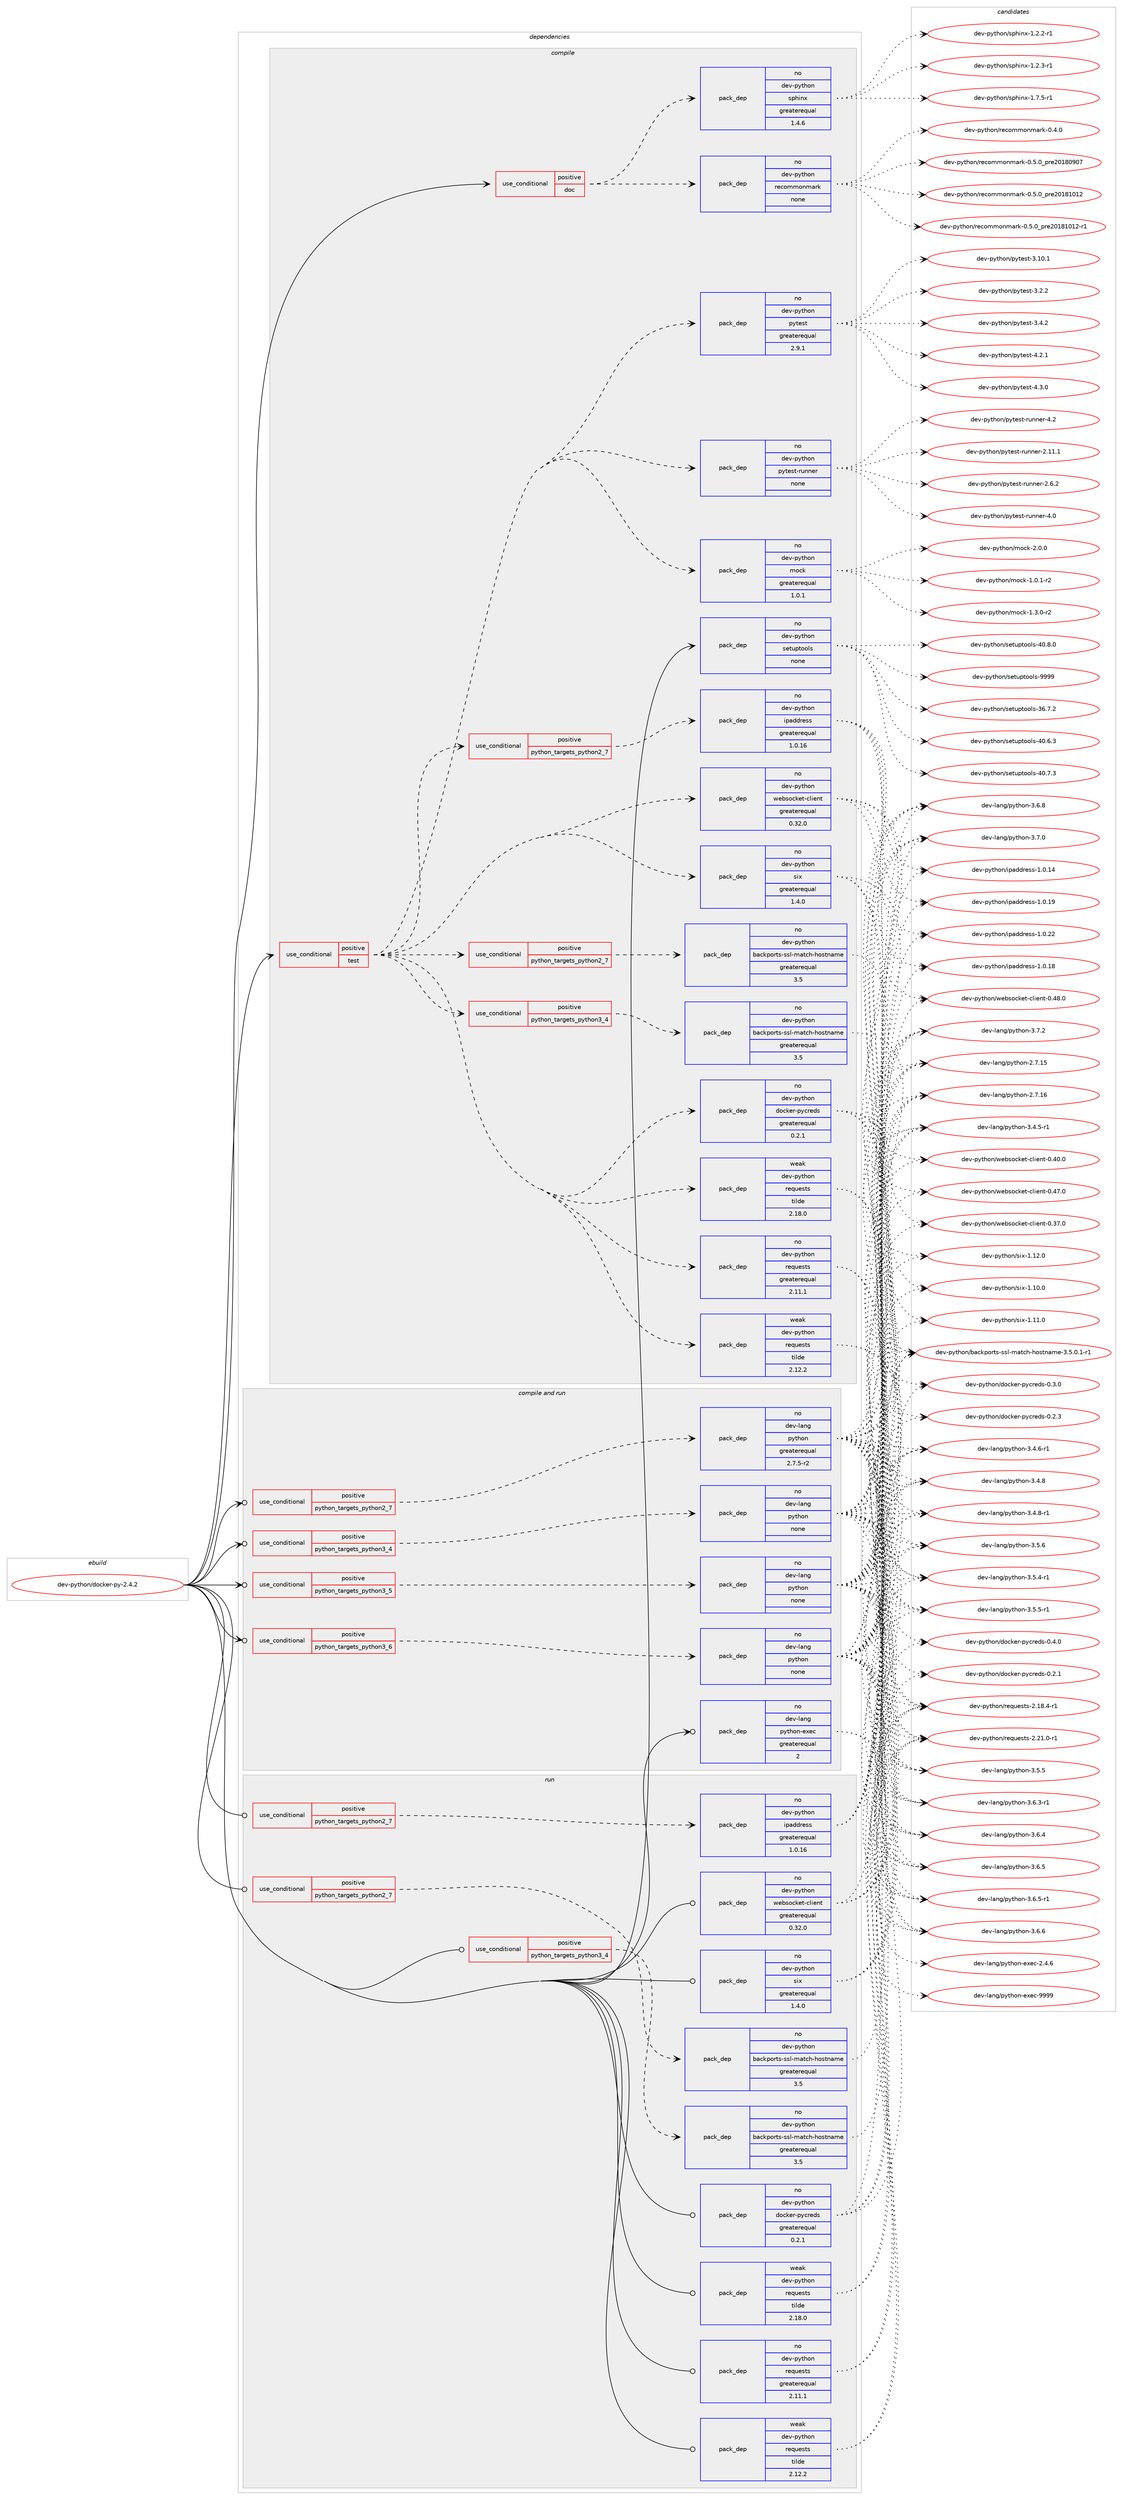 digraph prolog {

# *************
# Graph options
# *************

newrank=true;
concentrate=true;
compound=true;
graph [rankdir=LR,fontname=Helvetica,fontsize=10,ranksep=1.5];#, ranksep=2.5, nodesep=0.2];
edge  [arrowhead=vee];
node  [fontname=Helvetica,fontsize=10];

# **********
# The ebuild
# **********

subgraph cluster_leftcol {
color=gray;
rank=same;
label=<<i>ebuild</i>>;
id [label="dev-python/docker-py-2.4.2", color=red, width=4, href="../dev-python/docker-py-2.4.2.svg"];
}

# ****************
# The dependencies
# ****************

subgraph cluster_midcol {
color=gray;
label=<<i>dependencies</i>>;
subgraph cluster_compile {
fillcolor="#eeeeee";
style=filled;
label=<<i>compile</i>>;
subgraph cond373490 {
dependency1406636 [label=<<TABLE BORDER="0" CELLBORDER="1" CELLSPACING="0" CELLPADDING="4"><TR><TD ROWSPAN="3" CELLPADDING="10">use_conditional</TD></TR><TR><TD>positive</TD></TR><TR><TD>doc</TD></TR></TABLE>>, shape=none, color=red];
subgraph pack1009890 {
dependency1406637 [label=<<TABLE BORDER="0" CELLBORDER="1" CELLSPACING="0" CELLPADDING="4" WIDTH="220"><TR><TD ROWSPAN="6" CELLPADDING="30">pack_dep</TD></TR><TR><TD WIDTH="110">no</TD></TR><TR><TD>dev-python</TD></TR><TR><TD>recommonmark</TD></TR><TR><TD>none</TD></TR><TR><TD></TD></TR></TABLE>>, shape=none, color=blue];
}
dependency1406636:e -> dependency1406637:w [weight=20,style="dashed",arrowhead="vee"];
subgraph pack1009891 {
dependency1406638 [label=<<TABLE BORDER="0" CELLBORDER="1" CELLSPACING="0" CELLPADDING="4" WIDTH="220"><TR><TD ROWSPAN="6" CELLPADDING="30">pack_dep</TD></TR><TR><TD WIDTH="110">no</TD></TR><TR><TD>dev-python</TD></TR><TR><TD>sphinx</TD></TR><TR><TD>greaterequal</TD></TR><TR><TD>1.4.6</TD></TR></TABLE>>, shape=none, color=blue];
}
dependency1406636:e -> dependency1406638:w [weight=20,style="dashed",arrowhead="vee"];
}
id:e -> dependency1406636:w [weight=20,style="solid",arrowhead="vee"];
subgraph cond373491 {
dependency1406639 [label=<<TABLE BORDER="0" CELLBORDER="1" CELLSPACING="0" CELLPADDING="4"><TR><TD ROWSPAN="3" CELLPADDING="10">use_conditional</TD></TR><TR><TD>positive</TD></TR><TR><TD>test</TD></TR></TABLE>>, shape=none, color=red];
subgraph pack1009892 {
dependency1406640 [label=<<TABLE BORDER="0" CELLBORDER="1" CELLSPACING="0" CELLPADDING="4" WIDTH="220"><TR><TD ROWSPAN="6" CELLPADDING="30">pack_dep</TD></TR><TR><TD WIDTH="110">no</TD></TR><TR><TD>dev-python</TD></TR><TR><TD>docker-pycreds</TD></TR><TR><TD>greaterequal</TD></TR><TR><TD>0.2.1</TD></TR></TABLE>>, shape=none, color=blue];
}
dependency1406639:e -> dependency1406640:w [weight=20,style="dashed",arrowhead="vee"];
subgraph pack1009893 {
dependency1406641 [label=<<TABLE BORDER="0" CELLBORDER="1" CELLSPACING="0" CELLPADDING="4" WIDTH="220"><TR><TD ROWSPAN="6" CELLPADDING="30">pack_dep</TD></TR><TR><TD WIDTH="110">weak</TD></TR><TR><TD>dev-python</TD></TR><TR><TD>requests</TD></TR><TR><TD>tilde</TD></TR><TR><TD>2.18.0</TD></TR></TABLE>>, shape=none, color=blue];
}
dependency1406639:e -> dependency1406641:w [weight=20,style="dashed",arrowhead="vee"];
subgraph pack1009894 {
dependency1406642 [label=<<TABLE BORDER="0" CELLBORDER="1" CELLSPACING="0" CELLPADDING="4" WIDTH="220"><TR><TD ROWSPAN="6" CELLPADDING="30">pack_dep</TD></TR><TR><TD WIDTH="110">weak</TD></TR><TR><TD>dev-python</TD></TR><TR><TD>requests</TD></TR><TR><TD>tilde</TD></TR><TR><TD>2.12.2</TD></TR></TABLE>>, shape=none, color=blue];
}
dependency1406639:e -> dependency1406642:w [weight=20,style="dashed",arrowhead="vee"];
subgraph pack1009895 {
dependency1406643 [label=<<TABLE BORDER="0" CELLBORDER="1" CELLSPACING="0" CELLPADDING="4" WIDTH="220"><TR><TD ROWSPAN="6" CELLPADDING="30">pack_dep</TD></TR><TR><TD WIDTH="110">no</TD></TR><TR><TD>dev-python</TD></TR><TR><TD>requests</TD></TR><TR><TD>greaterequal</TD></TR><TR><TD>2.11.1</TD></TR></TABLE>>, shape=none, color=blue];
}
dependency1406639:e -> dependency1406643:w [weight=20,style="dashed",arrowhead="vee"];
subgraph pack1009896 {
dependency1406644 [label=<<TABLE BORDER="0" CELLBORDER="1" CELLSPACING="0" CELLPADDING="4" WIDTH="220"><TR><TD ROWSPAN="6" CELLPADDING="30">pack_dep</TD></TR><TR><TD WIDTH="110">no</TD></TR><TR><TD>dev-python</TD></TR><TR><TD>six</TD></TR><TR><TD>greaterequal</TD></TR><TR><TD>1.4.0</TD></TR></TABLE>>, shape=none, color=blue];
}
dependency1406639:e -> dependency1406644:w [weight=20,style="dashed",arrowhead="vee"];
subgraph pack1009897 {
dependency1406645 [label=<<TABLE BORDER="0" CELLBORDER="1" CELLSPACING="0" CELLPADDING="4" WIDTH="220"><TR><TD ROWSPAN="6" CELLPADDING="30">pack_dep</TD></TR><TR><TD WIDTH="110">no</TD></TR><TR><TD>dev-python</TD></TR><TR><TD>websocket-client</TD></TR><TR><TD>greaterequal</TD></TR><TR><TD>0.32.0</TD></TR></TABLE>>, shape=none, color=blue];
}
dependency1406639:e -> dependency1406645:w [weight=20,style="dashed",arrowhead="vee"];
subgraph cond373492 {
dependency1406646 [label=<<TABLE BORDER="0" CELLBORDER="1" CELLSPACING="0" CELLPADDING="4"><TR><TD ROWSPAN="3" CELLPADDING="10">use_conditional</TD></TR><TR><TD>positive</TD></TR><TR><TD>python_targets_python2_7</TD></TR></TABLE>>, shape=none, color=red];
subgraph pack1009898 {
dependency1406647 [label=<<TABLE BORDER="0" CELLBORDER="1" CELLSPACING="0" CELLPADDING="4" WIDTH="220"><TR><TD ROWSPAN="6" CELLPADDING="30">pack_dep</TD></TR><TR><TD WIDTH="110">no</TD></TR><TR><TD>dev-python</TD></TR><TR><TD>backports-ssl-match-hostname</TD></TR><TR><TD>greaterequal</TD></TR><TR><TD>3.5</TD></TR></TABLE>>, shape=none, color=blue];
}
dependency1406646:e -> dependency1406647:w [weight=20,style="dashed",arrowhead="vee"];
}
dependency1406639:e -> dependency1406646:w [weight=20,style="dashed",arrowhead="vee"];
subgraph cond373493 {
dependency1406648 [label=<<TABLE BORDER="0" CELLBORDER="1" CELLSPACING="0" CELLPADDING="4"><TR><TD ROWSPAN="3" CELLPADDING="10">use_conditional</TD></TR><TR><TD>positive</TD></TR><TR><TD>python_targets_python3_4</TD></TR></TABLE>>, shape=none, color=red];
subgraph pack1009899 {
dependency1406649 [label=<<TABLE BORDER="0" CELLBORDER="1" CELLSPACING="0" CELLPADDING="4" WIDTH="220"><TR><TD ROWSPAN="6" CELLPADDING="30">pack_dep</TD></TR><TR><TD WIDTH="110">no</TD></TR><TR><TD>dev-python</TD></TR><TR><TD>backports-ssl-match-hostname</TD></TR><TR><TD>greaterequal</TD></TR><TR><TD>3.5</TD></TR></TABLE>>, shape=none, color=blue];
}
dependency1406648:e -> dependency1406649:w [weight=20,style="dashed",arrowhead="vee"];
}
dependency1406639:e -> dependency1406648:w [weight=20,style="dashed",arrowhead="vee"];
subgraph cond373494 {
dependency1406650 [label=<<TABLE BORDER="0" CELLBORDER="1" CELLSPACING="0" CELLPADDING="4"><TR><TD ROWSPAN="3" CELLPADDING="10">use_conditional</TD></TR><TR><TD>positive</TD></TR><TR><TD>python_targets_python2_7</TD></TR></TABLE>>, shape=none, color=red];
subgraph pack1009900 {
dependency1406651 [label=<<TABLE BORDER="0" CELLBORDER="1" CELLSPACING="0" CELLPADDING="4" WIDTH="220"><TR><TD ROWSPAN="6" CELLPADDING="30">pack_dep</TD></TR><TR><TD WIDTH="110">no</TD></TR><TR><TD>dev-python</TD></TR><TR><TD>ipaddress</TD></TR><TR><TD>greaterequal</TD></TR><TR><TD>1.0.16</TD></TR></TABLE>>, shape=none, color=blue];
}
dependency1406650:e -> dependency1406651:w [weight=20,style="dashed",arrowhead="vee"];
}
dependency1406639:e -> dependency1406650:w [weight=20,style="dashed",arrowhead="vee"];
subgraph pack1009901 {
dependency1406652 [label=<<TABLE BORDER="0" CELLBORDER="1" CELLSPACING="0" CELLPADDING="4" WIDTH="220"><TR><TD ROWSPAN="6" CELLPADDING="30">pack_dep</TD></TR><TR><TD WIDTH="110">no</TD></TR><TR><TD>dev-python</TD></TR><TR><TD>mock</TD></TR><TR><TD>greaterequal</TD></TR><TR><TD>1.0.1</TD></TR></TABLE>>, shape=none, color=blue];
}
dependency1406639:e -> dependency1406652:w [weight=20,style="dashed",arrowhead="vee"];
subgraph pack1009902 {
dependency1406653 [label=<<TABLE BORDER="0" CELLBORDER="1" CELLSPACING="0" CELLPADDING="4" WIDTH="220"><TR><TD ROWSPAN="6" CELLPADDING="30">pack_dep</TD></TR><TR><TD WIDTH="110">no</TD></TR><TR><TD>dev-python</TD></TR><TR><TD>pytest-runner</TD></TR><TR><TD>none</TD></TR><TR><TD></TD></TR></TABLE>>, shape=none, color=blue];
}
dependency1406639:e -> dependency1406653:w [weight=20,style="dashed",arrowhead="vee"];
subgraph pack1009903 {
dependency1406654 [label=<<TABLE BORDER="0" CELLBORDER="1" CELLSPACING="0" CELLPADDING="4" WIDTH="220"><TR><TD ROWSPAN="6" CELLPADDING="30">pack_dep</TD></TR><TR><TD WIDTH="110">no</TD></TR><TR><TD>dev-python</TD></TR><TR><TD>pytest</TD></TR><TR><TD>greaterequal</TD></TR><TR><TD>2.9.1</TD></TR></TABLE>>, shape=none, color=blue];
}
dependency1406639:e -> dependency1406654:w [weight=20,style="dashed",arrowhead="vee"];
}
id:e -> dependency1406639:w [weight=20,style="solid",arrowhead="vee"];
subgraph pack1009904 {
dependency1406655 [label=<<TABLE BORDER="0" CELLBORDER="1" CELLSPACING="0" CELLPADDING="4" WIDTH="220"><TR><TD ROWSPAN="6" CELLPADDING="30">pack_dep</TD></TR><TR><TD WIDTH="110">no</TD></TR><TR><TD>dev-python</TD></TR><TR><TD>setuptools</TD></TR><TR><TD>none</TD></TR><TR><TD></TD></TR></TABLE>>, shape=none, color=blue];
}
id:e -> dependency1406655:w [weight=20,style="solid",arrowhead="vee"];
}
subgraph cluster_compileandrun {
fillcolor="#eeeeee";
style=filled;
label=<<i>compile and run</i>>;
subgraph cond373495 {
dependency1406656 [label=<<TABLE BORDER="0" CELLBORDER="1" CELLSPACING="0" CELLPADDING="4"><TR><TD ROWSPAN="3" CELLPADDING="10">use_conditional</TD></TR><TR><TD>positive</TD></TR><TR><TD>python_targets_python2_7</TD></TR></TABLE>>, shape=none, color=red];
subgraph pack1009905 {
dependency1406657 [label=<<TABLE BORDER="0" CELLBORDER="1" CELLSPACING="0" CELLPADDING="4" WIDTH="220"><TR><TD ROWSPAN="6" CELLPADDING="30">pack_dep</TD></TR><TR><TD WIDTH="110">no</TD></TR><TR><TD>dev-lang</TD></TR><TR><TD>python</TD></TR><TR><TD>greaterequal</TD></TR><TR><TD>2.7.5-r2</TD></TR></TABLE>>, shape=none, color=blue];
}
dependency1406656:e -> dependency1406657:w [weight=20,style="dashed",arrowhead="vee"];
}
id:e -> dependency1406656:w [weight=20,style="solid",arrowhead="odotvee"];
subgraph cond373496 {
dependency1406658 [label=<<TABLE BORDER="0" CELLBORDER="1" CELLSPACING="0" CELLPADDING="4"><TR><TD ROWSPAN="3" CELLPADDING="10">use_conditional</TD></TR><TR><TD>positive</TD></TR><TR><TD>python_targets_python3_4</TD></TR></TABLE>>, shape=none, color=red];
subgraph pack1009906 {
dependency1406659 [label=<<TABLE BORDER="0" CELLBORDER="1" CELLSPACING="0" CELLPADDING="4" WIDTH="220"><TR><TD ROWSPAN="6" CELLPADDING="30">pack_dep</TD></TR><TR><TD WIDTH="110">no</TD></TR><TR><TD>dev-lang</TD></TR><TR><TD>python</TD></TR><TR><TD>none</TD></TR><TR><TD></TD></TR></TABLE>>, shape=none, color=blue];
}
dependency1406658:e -> dependency1406659:w [weight=20,style="dashed",arrowhead="vee"];
}
id:e -> dependency1406658:w [weight=20,style="solid",arrowhead="odotvee"];
subgraph cond373497 {
dependency1406660 [label=<<TABLE BORDER="0" CELLBORDER="1" CELLSPACING="0" CELLPADDING="4"><TR><TD ROWSPAN="3" CELLPADDING="10">use_conditional</TD></TR><TR><TD>positive</TD></TR><TR><TD>python_targets_python3_5</TD></TR></TABLE>>, shape=none, color=red];
subgraph pack1009907 {
dependency1406661 [label=<<TABLE BORDER="0" CELLBORDER="1" CELLSPACING="0" CELLPADDING="4" WIDTH="220"><TR><TD ROWSPAN="6" CELLPADDING="30">pack_dep</TD></TR><TR><TD WIDTH="110">no</TD></TR><TR><TD>dev-lang</TD></TR><TR><TD>python</TD></TR><TR><TD>none</TD></TR><TR><TD></TD></TR></TABLE>>, shape=none, color=blue];
}
dependency1406660:e -> dependency1406661:w [weight=20,style="dashed",arrowhead="vee"];
}
id:e -> dependency1406660:w [weight=20,style="solid",arrowhead="odotvee"];
subgraph cond373498 {
dependency1406662 [label=<<TABLE BORDER="0" CELLBORDER="1" CELLSPACING="0" CELLPADDING="4"><TR><TD ROWSPAN="3" CELLPADDING="10">use_conditional</TD></TR><TR><TD>positive</TD></TR><TR><TD>python_targets_python3_6</TD></TR></TABLE>>, shape=none, color=red];
subgraph pack1009908 {
dependency1406663 [label=<<TABLE BORDER="0" CELLBORDER="1" CELLSPACING="0" CELLPADDING="4" WIDTH="220"><TR><TD ROWSPAN="6" CELLPADDING="30">pack_dep</TD></TR><TR><TD WIDTH="110">no</TD></TR><TR><TD>dev-lang</TD></TR><TR><TD>python</TD></TR><TR><TD>none</TD></TR><TR><TD></TD></TR></TABLE>>, shape=none, color=blue];
}
dependency1406662:e -> dependency1406663:w [weight=20,style="dashed",arrowhead="vee"];
}
id:e -> dependency1406662:w [weight=20,style="solid",arrowhead="odotvee"];
subgraph pack1009909 {
dependency1406664 [label=<<TABLE BORDER="0" CELLBORDER="1" CELLSPACING="0" CELLPADDING="4" WIDTH="220"><TR><TD ROWSPAN="6" CELLPADDING="30">pack_dep</TD></TR><TR><TD WIDTH="110">no</TD></TR><TR><TD>dev-lang</TD></TR><TR><TD>python-exec</TD></TR><TR><TD>greaterequal</TD></TR><TR><TD>2</TD></TR></TABLE>>, shape=none, color=blue];
}
id:e -> dependency1406664:w [weight=20,style="solid",arrowhead="odotvee"];
}
subgraph cluster_run {
fillcolor="#eeeeee";
style=filled;
label=<<i>run</i>>;
subgraph cond373499 {
dependency1406665 [label=<<TABLE BORDER="0" CELLBORDER="1" CELLSPACING="0" CELLPADDING="4"><TR><TD ROWSPAN="3" CELLPADDING="10">use_conditional</TD></TR><TR><TD>positive</TD></TR><TR><TD>python_targets_python2_7</TD></TR></TABLE>>, shape=none, color=red];
subgraph pack1009910 {
dependency1406666 [label=<<TABLE BORDER="0" CELLBORDER="1" CELLSPACING="0" CELLPADDING="4" WIDTH="220"><TR><TD ROWSPAN="6" CELLPADDING="30">pack_dep</TD></TR><TR><TD WIDTH="110">no</TD></TR><TR><TD>dev-python</TD></TR><TR><TD>backports-ssl-match-hostname</TD></TR><TR><TD>greaterequal</TD></TR><TR><TD>3.5</TD></TR></TABLE>>, shape=none, color=blue];
}
dependency1406665:e -> dependency1406666:w [weight=20,style="dashed",arrowhead="vee"];
}
id:e -> dependency1406665:w [weight=20,style="solid",arrowhead="odot"];
subgraph cond373500 {
dependency1406667 [label=<<TABLE BORDER="0" CELLBORDER="1" CELLSPACING="0" CELLPADDING="4"><TR><TD ROWSPAN="3" CELLPADDING="10">use_conditional</TD></TR><TR><TD>positive</TD></TR><TR><TD>python_targets_python2_7</TD></TR></TABLE>>, shape=none, color=red];
subgraph pack1009911 {
dependency1406668 [label=<<TABLE BORDER="0" CELLBORDER="1" CELLSPACING="0" CELLPADDING="4" WIDTH="220"><TR><TD ROWSPAN="6" CELLPADDING="30">pack_dep</TD></TR><TR><TD WIDTH="110">no</TD></TR><TR><TD>dev-python</TD></TR><TR><TD>ipaddress</TD></TR><TR><TD>greaterequal</TD></TR><TR><TD>1.0.16</TD></TR></TABLE>>, shape=none, color=blue];
}
dependency1406667:e -> dependency1406668:w [weight=20,style="dashed",arrowhead="vee"];
}
id:e -> dependency1406667:w [weight=20,style="solid",arrowhead="odot"];
subgraph cond373501 {
dependency1406669 [label=<<TABLE BORDER="0" CELLBORDER="1" CELLSPACING="0" CELLPADDING="4"><TR><TD ROWSPAN="3" CELLPADDING="10">use_conditional</TD></TR><TR><TD>positive</TD></TR><TR><TD>python_targets_python3_4</TD></TR></TABLE>>, shape=none, color=red];
subgraph pack1009912 {
dependency1406670 [label=<<TABLE BORDER="0" CELLBORDER="1" CELLSPACING="0" CELLPADDING="4" WIDTH="220"><TR><TD ROWSPAN="6" CELLPADDING="30">pack_dep</TD></TR><TR><TD WIDTH="110">no</TD></TR><TR><TD>dev-python</TD></TR><TR><TD>backports-ssl-match-hostname</TD></TR><TR><TD>greaterequal</TD></TR><TR><TD>3.5</TD></TR></TABLE>>, shape=none, color=blue];
}
dependency1406669:e -> dependency1406670:w [weight=20,style="dashed",arrowhead="vee"];
}
id:e -> dependency1406669:w [weight=20,style="solid",arrowhead="odot"];
subgraph pack1009913 {
dependency1406671 [label=<<TABLE BORDER="0" CELLBORDER="1" CELLSPACING="0" CELLPADDING="4" WIDTH="220"><TR><TD ROWSPAN="6" CELLPADDING="30">pack_dep</TD></TR><TR><TD WIDTH="110">no</TD></TR><TR><TD>dev-python</TD></TR><TR><TD>docker-pycreds</TD></TR><TR><TD>greaterequal</TD></TR><TR><TD>0.2.1</TD></TR></TABLE>>, shape=none, color=blue];
}
id:e -> dependency1406671:w [weight=20,style="solid",arrowhead="odot"];
subgraph pack1009914 {
dependency1406672 [label=<<TABLE BORDER="0" CELLBORDER="1" CELLSPACING="0" CELLPADDING="4" WIDTH="220"><TR><TD ROWSPAN="6" CELLPADDING="30">pack_dep</TD></TR><TR><TD WIDTH="110">no</TD></TR><TR><TD>dev-python</TD></TR><TR><TD>requests</TD></TR><TR><TD>greaterequal</TD></TR><TR><TD>2.11.1</TD></TR></TABLE>>, shape=none, color=blue];
}
id:e -> dependency1406672:w [weight=20,style="solid",arrowhead="odot"];
subgraph pack1009915 {
dependency1406673 [label=<<TABLE BORDER="0" CELLBORDER="1" CELLSPACING="0" CELLPADDING="4" WIDTH="220"><TR><TD ROWSPAN="6" CELLPADDING="30">pack_dep</TD></TR><TR><TD WIDTH="110">no</TD></TR><TR><TD>dev-python</TD></TR><TR><TD>six</TD></TR><TR><TD>greaterequal</TD></TR><TR><TD>1.4.0</TD></TR></TABLE>>, shape=none, color=blue];
}
id:e -> dependency1406673:w [weight=20,style="solid",arrowhead="odot"];
subgraph pack1009916 {
dependency1406674 [label=<<TABLE BORDER="0" CELLBORDER="1" CELLSPACING="0" CELLPADDING="4" WIDTH="220"><TR><TD ROWSPAN="6" CELLPADDING="30">pack_dep</TD></TR><TR><TD WIDTH="110">no</TD></TR><TR><TD>dev-python</TD></TR><TR><TD>websocket-client</TD></TR><TR><TD>greaterequal</TD></TR><TR><TD>0.32.0</TD></TR></TABLE>>, shape=none, color=blue];
}
id:e -> dependency1406674:w [weight=20,style="solid",arrowhead="odot"];
subgraph pack1009917 {
dependency1406675 [label=<<TABLE BORDER="0" CELLBORDER="1" CELLSPACING="0" CELLPADDING="4" WIDTH="220"><TR><TD ROWSPAN="6" CELLPADDING="30">pack_dep</TD></TR><TR><TD WIDTH="110">weak</TD></TR><TR><TD>dev-python</TD></TR><TR><TD>requests</TD></TR><TR><TD>tilde</TD></TR><TR><TD>2.12.2</TD></TR></TABLE>>, shape=none, color=blue];
}
id:e -> dependency1406675:w [weight=20,style="solid",arrowhead="odot"];
subgraph pack1009918 {
dependency1406676 [label=<<TABLE BORDER="0" CELLBORDER="1" CELLSPACING="0" CELLPADDING="4" WIDTH="220"><TR><TD ROWSPAN="6" CELLPADDING="30">pack_dep</TD></TR><TR><TD WIDTH="110">weak</TD></TR><TR><TD>dev-python</TD></TR><TR><TD>requests</TD></TR><TR><TD>tilde</TD></TR><TR><TD>2.18.0</TD></TR></TABLE>>, shape=none, color=blue];
}
id:e -> dependency1406676:w [weight=20,style="solid",arrowhead="odot"];
}
}

# **************
# The candidates
# **************

subgraph cluster_choices {
rank=same;
color=gray;
label=<<i>candidates</i>>;

subgraph choice1009890 {
color=black;
nodesep=1;
choice10010111845112121116104111110471141019911110910911111010997114107454846524648 [label="dev-python/recommonmark-0.4.0", color=red, width=4,href="../dev-python/recommonmark-0.4.0.svg"];
choice10010111845112121116104111110471141019911110910911111010997114107454846534648951121141015048495648574855 [label="dev-python/recommonmark-0.5.0_pre20180907", color=red, width=4,href="../dev-python/recommonmark-0.5.0_pre20180907.svg"];
choice10010111845112121116104111110471141019911110910911111010997114107454846534648951121141015048495649484950 [label="dev-python/recommonmark-0.5.0_pre20181012", color=red, width=4,href="../dev-python/recommonmark-0.5.0_pre20181012.svg"];
choice100101118451121211161041111104711410199111109109111110109971141074548465346489511211410150484956494849504511449 [label="dev-python/recommonmark-0.5.0_pre20181012-r1", color=red, width=4,href="../dev-python/recommonmark-0.5.0_pre20181012-r1.svg"];
dependency1406637:e -> choice10010111845112121116104111110471141019911110910911111010997114107454846524648:w [style=dotted,weight="100"];
dependency1406637:e -> choice10010111845112121116104111110471141019911110910911111010997114107454846534648951121141015048495648574855:w [style=dotted,weight="100"];
dependency1406637:e -> choice10010111845112121116104111110471141019911110910911111010997114107454846534648951121141015048495649484950:w [style=dotted,weight="100"];
dependency1406637:e -> choice100101118451121211161041111104711410199111109109111110109971141074548465346489511211410150484956494849504511449:w [style=dotted,weight="100"];
}
subgraph choice1009891 {
color=black;
nodesep=1;
choice10010111845112121116104111110471151121041051101204549465046504511449 [label="dev-python/sphinx-1.2.2-r1", color=red, width=4,href="../dev-python/sphinx-1.2.2-r1.svg"];
choice10010111845112121116104111110471151121041051101204549465046514511449 [label="dev-python/sphinx-1.2.3-r1", color=red, width=4,href="../dev-python/sphinx-1.2.3-r1.svg"];
choice10010111845112121116104111110471151121041051101204549465546534511449 [label="dev-python/sphinx-1.7.5-r1", color=red, width=4,href="../dev-python/sphinx-1.7.5-r1.svg"];
dependency1406638:e -> choice10010111845112121116104111110471151121041051101204549465046504511449:w [style=dotted,weight="100"];
dependency1406638:e -> choice10010111845112121116104111110471151121041051101204549465046514511449:w [style=dotted,weight="100"];
dependency1406638:e -> choice10010111845112121116104111110471151121041051101204549465546534511449:w [style=dotted,weight="100"];
}
subgraph choice1009892 {
color=black;
nodesep=1;
choice1001011184511212111610411111047100111991071011144511212199114101100115454846504649 [label="dev-python/docker-pycreds-0.2.1", color=red, width=4,href="../dev-python/docker-pycreds-0.2.1.svg"];
choice1001011184511212111610411111047100111991071011144511212199114101100115454846504651 [label="dev-python/docker-pycreds-0.2.3", color=red, width=4,href="../dev-python/docker-pycreds-0.2.3.svg"];
choice1001011184511212111610411111047100111991071011144511212199114101100115454846514648 [label="dev-python/docker-pycreds-0.3.0", color=red, width=4,href="../dev-python/docker-pycreds-0.3.0.svg"];
choice1001011184511212111610411111047100111991071011144511212199114101100115454846524648 [label="dev-python/docker-pycreds-0.4.0", color=red, width=4,href="../dev-python/docker-pycreds-0.4.0.svg"];
dependency1406640:e -> choice1001011184511212111610411111047100111991071011144511212199114101100115454846504649:w [style=dotted,weight="100"];
dependency1406640:e -> choice1001011184511212111610411111047100111991071011144511212199114101100115454846504651:w [style=dotted,weight="100"];
dependency1406640:e -> choice1001011184511212111610411111047100111991071011144511212199114101100115454846514648:w [style=dotted,weight="100"];
dependency1406640:e -> choice1001011184511212111610411111047100111991071011144511212199114101100115454846524648:w [style=dotted,weight="100"];
}
subgraph choice1009893 {
color=black;
nodesep=1;
choice1001011184511212111610411111047114101113117101115116115455046495646524511449 [label="dev-python/requests-2.18.4-r1", color=red, width=4,href="../dev-python/requests-2.18.4-r1.svg"];
choice1001011184511212111610411111047114101113117101115116115455046504946484511449 [label="dev-python/requests-2.21.0-r1", color=red, width=4,href="../dev-python/requests-2.21.0-r1.svg"];
dependency1406641:e -> choice1001011184511212111610411111047114101113117101115116115455046495646524511449:w [style=dotted,weight="100"];
dependency1406641:e -> choice1001011184511212111610411111047114101113117101115116115455046504946484511449:w [style=dotted,weight="100"];
}
subgraph choice1009894 {
color=black;
nodesep=1;
choice1001011184511212111610411111047114101113117101115116115455046495646524511449 [label="dev-python/requests-2.18.4-r1", color=red, width=4,href="../dev-python/requests-2.18.4-r1.svg"];
choice1001011184511212111610411111047114101113117101115116115455046504946484511449 [label="dev-python/requests-2.21.0-r1", color=red, width=4,href="../dev-python/requests-2.21.0-r1.svg"];
dependency1406642:e -> choice1001011184511212111610411111047114101113117101115116115455046495646524511449:w [style=dotted,weight="100"];
dependency1406642:e -> choice1001011184511212111610411111047114101113117101115116115455046504946484511449:w [style=dotted,weight="100"];
}
subgraph choice1009895 {
color=black;
nodesep=1;
choice1001011184511212111610411111047114101113117101115116115455046495646524511449 [label="dev-python/requests-2.18.4-r1", color=red, width=4,href="../dev-python/requests-2.18.4-r1.svg"];
choice1001011184511212111610411111047114101113117101115116115455046504946484511449 [label="dev-python/requests-2.21.0-r1", color=red, width=4,href="../dev-python/requests-2.21.0-r1.svg"];
dependency1406643:e -> choice1001011184511212111610411111047114101113117101115116115455046495646524511449:w [style=dotted,weight="100"];
dependency1406643:e -> choice1001011184511212111610411111047114101113117101115116115455046504946484511449:w [style=dotted,weight="100"];
}
subgraph choice1009896 {
color=black;
nodesep=1;
choice100101118451121211161041111104711510512045494649484648 [label="dev-python/six-1.10.0", color=red, width=4,href="../dev-python/six-1.10.0.svg"];
choice100101118451121211161041111104711510512045494649494648 [label="dev-python/six-1.11.0", color=red, width=4,href="../dev-python/six-1.11.0.svg"];
choice100101118451121211161041111104711510512045494649504648 [label="dev-python/six-1.12.0", color=red, width=4,href="../dev-python/six-1.12.0.svg"];
dependency1406644:e -> choice100101118451121211161041111104711510512045494649484648:w [style=dotted,weight="100"];
dependency1406644:e -> choice100101118451121211161041111104711510512045494649494648:w [style=dotted,weight="100"];
dependency1406644:e -> choice100101118451121211161041111104711510512045494649504648:w [style=dotted,weight="100"];
}
subgraph choice1009897 {
color=black;
nodesep=1;
choice10010111845112121116104111110471191019811511199107101116459910810510111011645484651554648 [label="dev-python/websocket-client-0.37.0", color=red, width=4,href="../dev-python/websocket-client-0.37.0.svg"];
choice10010111845112121116104111110471191019811511199107101116459910810510111011645484652484648 [label="dev-python/websocket-client-0.40.0", color=red, width=4,href="../dev-python/websocket-client-0.40.0.svg"];
choice10010111845112121116104111110471191019811511199107101116459910810510111011645484652554648 [label="dev-python/websocket-client-0.47.0", color=red, width=4,href="../dev-python/websocket-client-0.47.0.svg"];
choice10010111845112121116104111110471191019811511199107101116459910810510111011645484652564648 [label="dev-python/websocket-client-0.48.0", color=red, width=4,href="../dev-python/websocket-client-0.48.0.svg"];
dependency1406645:e -> choice10010111845112121116104111110471191019811511199107101116459910810510111011645484651554648:w [style=dotted,weight="100"];
dependency1406645:e -> choice10010111845112121116104111110471191019811511199107101116459910810510111011645484652484648:w [style=dotted,weight="100"];
dependency1406645:e -> choice10010111845112121116104111110471191019811511199107101116459910810510111011645484652554648:w [style=dotted,weight="100"];
dependency1406645:e -> choice10010111845112121116104111110471191019811511199107101116459910810510111011645484652564648:w [style=dotted,weight="100"];
}
subgraph choice1009898 {
color=black;
nodesep=1;
choice100101118451121211161041111104798979910711211111411611545115115108451099711699104451041111151161109710910145514653464846494511449 [label="dev-python/backports-ssl-match-hostname-3.5.0.1-r1", color=red, width=4,href="../dev-python/backports-ssl-match-hostname-3.5.0.1-r1.svg"];
dependency1406647:e -> choice100101118451121211161041111104798979910711211111411611545115115108451099711699104451041111151161109710910145514653464846494511449:w [style=dotted,weight="100"];
}
subgraph choice1009899 {
color=black;
nodesep=1;
choice100101118451121211161041111104798979910711211111411611545115115108451099711699104451041111151161109710910145514653464846494511449 [label="dev-python/backports-ssl-match-hostname-3.5.0.1-r1", color=red, width=4,href="../dev-python/backports-ssl-match-hostname-3.5.0.1-r1.svg"];
dependency1406649:e -> choice100101118451121211161041111104798979910711211111411611545115115108451099711699104451041111151161109710910145514653464846494511449:w [style=dotted,weight="100"];
}
subgraph choice1009900 {
color=black;
nodesep=1;
choice10010111845112121116104111110471051129710010011410111511545494648464952 [label="dev-python/ipaddress-1.0.14", color=red, width=4,href="../dev-python/ipaddress-1.0.14.svg"];
choice10010111845112121116104111110471051129710010011410111511545494648464956 [label="dev-python/ipaddress-1.0.18", color=red, width=4,href="../dev-python/ipaddress-1.0.18.svg"];
choice10010111845112121116104111110471051129710010011410111511545494648464957 [label="dev-python/ipaddress-1.0.19", color=red, width=4,href="../dev-python/ipaddress-1.0.19.svg"];
choice10010111845112121116104111110471051129710010011410111511545494648465050 [label="dev-python/ipaddress-1.0.22", color=red, width=4,href="../dev-python/ipaddress-1.0.22.svg"];
dependency1406651:e -> choice10010111845112121116104111110471051129710010011410111511545494648464952:w [style=dotted,weight="100"];
dependency1406651:e -> choice10010111845112121116104111110471051129710010011410111511545494648464956:w [style=dotted,weight="100"];
dependency1406651:e -> choice10010111845112121116104111110471051129710010011410111511545494648464957:w [style=dotted,weight="100"];
dependency1406651:e -> choice10010111845112121116104111110471051129710010011410111511545494648465050:w [style=dotted,weight="100"];
}
subgraph choice1009901 {
color=black;
nodesep=1;
choice1001011184511212111610411111047109111991074549464846494511450 [label="dev-python/mock-1.0.1-r2", color=red, width=4,href="../dev-python/mock-1.0.1-r2.svg"];
choice1001011184511212111610411111047109111991074549465146484511450 [label="dev-python/mock-1.3.0-r2", color=red, width=4,href="../dev-python/mock-1.3.0-r2.svg"];
choice100101118451121211161041111104710911199107455046484648 [label="dev-python/mock-2.0.0", color=red, width=4,href="../dev-python/mock-2.0.0.svg"];
dependency1406652:e -> choice1001011184511212111610411111047109111991074549464846494511450:w [style=dotted,weight="100"];
dependency1406652:e -> choice1001011184511212111610411111047109111991074549465146484511450:w [style=dotted,weight="100"];
dependency1406652:e -> choice100101118451121211161041111104710911199107455046484648:w [style=dotted,weight="100"];
}
subgraph choice1009902 {
color=black;
nodesep=1;
choice10010111845112121116104111110471121211161011151164511411711011010111445504649494649 [label="dev-python/pytest-runner-2.11.1", color=red, width=4,href="../dev-python/pytest-runner-2.11.1.svg"];
choice100101118451121211161041111104711212111610111511645114117110110101114455046544650 [label="dev-python/pytest-runner-2.6.2", color=red, width=4,href="../dev-python/pytest-runner-2.6.2.svg"];
choice10010111845112121116104111110471121211161011151164511411711011010111445524648 [label="dev-python/pytest-runner-4.0", color=red, width=4,href="../dev-python/pytest-runner-4.0.svg"];
choice10010111845112121116104111110471121211161011151164511411711011010111445524650 [label="dev-python/pytest-runner-4.2", color=red, width=4,href="../dev-python/pytest-runner-4.2.svg"];
dependency1406653:e -> choice10010111845112121116104111110471121211161011151164511411711011010111445504649494649:w [style=dotted,weight="100"];
dependency1406653:e -> choice100101118451121211161041111104711212111610111511645114117110110101114455046544650:w [style=dotted,weight="100"];
dependency1406653:e -> choice10010111845112121116104111110471121211161011151164511411711011010111445524648:w [style=dotted,weight="100"];
dependency1406653:e -> choice10010111845112121116104111110471121211161011151164511411711011010111445524650:w [style=dotted,weight="100"];
}
subgraph choice1009903 {
color=black;
nodesep=1;
choice100101118451121211161041111104711212111610111511645514649484649 [label="dev-python/pytest-3.10.1", color=red, width=4,href="../dev-python/pytest-3.10.1.svg"];
choice1001011184511212111610411111047112121116101115116455146504650 [label="dev-python/pytest-3.2.2", color=red, width=4,href="../dev-python/pytest-3.2.2.svg"];
choice1001011184511212111610411111047112121116101115116455146524650 [label="dev-python/pytest-3.4.2", color=red, width=4,href="../dev-python/pytest-3.4.2.svg"];
choice1001011184511212111610411111047112121116101115116455246504649 [label="dev-python/pytest-4.2.1", color=red, width=4,href="../dev-python/pytest-4.2.1.svg"];
choice1001011184511212111610411111047112121116101115116455246514648 [label="dev-python/pytest-4.3.0", color=red, width=4,href="../dev-python/pytest-4.3.0.svg"];
dependency1406654:e -> choice100101118451121211161041111104711212111610111511645514649484649:w [style=dotted,weight="100"];
dependency1406654:e -> choice1001011184511212111610411111047112121116101115116455146504650:w [style=dotted,weight="100"];
dependency1406654:e -> choice1001011184511212111610411111047112121116101115116455146524650:w [style=dotted,weight="100"];
dependency1406654:e -> choice1001011184511212111610411111047112121116101115116455246504649:w [style=dotted,weight="100"];
dependency1406654:e -> choice1001011184511212111610411111047112121116101115116455246514648:w [style=dotted,weight="100"];
}
subgraph choice1009904 {
color=black;
nodesep=1;
choice100101118451121211161041111104711510111611711211611111110811545515446554650 [label="dev-python/setuptools-36.7.2", color=red, width=4,href="../dev-python/setuptools-36.7.2.svg"];
choice100101118451121211161041111104711510111611711211611111110811545524846544651 [label="dev-python/setuptools-40.6.3", color=red, width=4,href="../dev-python/setuptools-40.6.3.svg"];
choice100101118451121211161041111104711510111611711211611111110811545524846554651 [label="dev-python/setuptools-40.7.3", color=red, width=4,href="../dev-python/setuptools-40.7.3.svg"];
choice100101118451121211161041111104711510111611711211611111110811545524846564648 [label="dev-python/setuptools-40.8.0", color=red, width=4,href="../dev-python/setuptools-40.8.0.svg"];
choice10010111845112121116104111110471151011161171121161111111081154557575757 [label="dev-python/setuptools-9999", color=red, width=4,href="../dev-python/setuptools-9999.svg"];
dependency1406655:e -> choice100101118451121211161041111104711510111611711211611111110811545515446554650:w [style=dotted,weight="100"];
dependency1406655:e -> choice100101118451121211161041111104711510111611711211611111110811545524846544651:w [style=dotted,weight="100"];
dependency1406655:e -> choice100101118451121211161041111104711510111611711211611111110811545524846554651:w [style=dotted,weight="100"];
dependency1406655:e -> choice100101118451121211161041111104711510111611711211611111110811545524846564648:w [style=dotted,weight="100"];
dependency1406655:e -> choice10010111845112121116104111110471151011161171121161111111081154557575757:w [style=dotted,weight="100"];
}
subgraph choice1009905 {
color=black;
nodesep=1;
choice10010111845108971101034711212111610411111045504655464953 [label="dev-lang/python-2.7.15", color=red, width=4,href="../dev-lang/python-2.7.15.svg"];
choice10010111845108971101034711212111610411111045504655464954 [label="dev-lang/python-2.7.16", color=red, width=4,href="../dev-lang/python-2.7.16.svg"];
choice1001011184510897110103471121211161041111104551465246534511449 [label="dev-lang/python-3.4.5-r1", color=red, width=4,href="../dev-lang/python-3.4.5-r1.svg"];
choice1001011184510897110103471121211161041111104551465246544511449 [label="dev-lang/python-3.4.6-r1", color=red, width=4,href="../dev-lang/python-3.4.6-r1.svg"];
choice100101118451089711010347112121116104111110455146524656 [label="dev-lang/python-3.4.8", color=red, width=4,href="../dev-lang/python-3.4.8.svg"];
choice1001011184510897110103471121211161041111104551465246564511449 [label="dev-lang/python-3.4.8-r1", color=red, width=4,href="../dev-lang/python-3.4.8-r1.svg"];
choice1001011184510897110103471121211161041111104551465346524511449 [label="dev-lang/python-3.5.4-r1", color=red, width=4,href="../dev-lang/python-3.5.4-r1.svg"];
choice100101118451089711010347112121116104111110455146534653 [label="dev-lang/python-3.5.5", color=red, width=4,href="../dev-lang/python-3.5.5.svg"];
choice1001011184510897110103471121211161041111104551465346534511449 [label="dev-lang/python-3.5.5-r1", color=red, width=4,href="../dev-lang/python-3.5.5-r1.svg"];
choice100101118451089711010347112121116104111110455146534654 [label="dev-lang/python-3.5.6", color=red, width=4,href="../dev-lang/python-3.5.6.svg"];
choice1001011184510897110103471121211161041111104551465446514511449 [label="dev-lang/python-3.6.3-r1", color=red, width=4,href="../dev-lang/python-3.6.3-r1.svg"];
choice100101118451089711010347112121116104111110455146544652 [label="dev-lang/python-3.6.4", color=red, width=4,href="../dev-lang/python-3.6.4.svg"];
choice100101118451089711010347112121116104111110455146544653 [label="dev-lang/python-3.6.5", color=red, width=4,href="../dev-lang/python-3.6.5.svg"];
choice1001011184510897110103471121211161041111104551465446534511449 [label="dev-lang/python-3.6.5-r1", color=red, width=4,href="../dev-lang/python-3.6.5-r1.svg"];
choice100101118451089711010347112121116104111110455146544654 [label="dev-lang/python-3.6.6", color=red, width=4,href="../dev-lang/python-3.6.6.svg"];
choice100101118451089711010347112121116104111110455146544656 [label="dev-lang/python-3.6.8", color=red, width=4,href="../dev-lang/python-3.6.8.svg"];
choice100101118451089711010347112121116104111110455146554648 [label="dev-lang/python-3.7.0", color=red, width=4,href="../dev-lang/python-3.7.0.svg"];
choice100101118451089711010347112121116104111110455146554650 [label="dev-lang/python-3.7.2", color=red, width=4,href="../dev-lang/python-3.7.2.svg"];
dependency1406657:e -> choice10010111845108971101034711212111610411111045504655464953:w [style=dotted,weight="100"];
dependency1406657:e -> choice10010111845108971101034711212111610411111045504655464954:w [style=dotted,weight="100"];
dependency1406657:e -> choice1001011184510897110103471121211161041111104551465246534511449:w [style=dotted,weight="100"];
dependency1406657:e -> choice1001011184510897110103471121211161041111104551465246544511449:w [style=dotted,weight="100"];
dependency1406657:e -> choice100101118451089711010347112121116104111110455146524656:w [style=dotted,weight="100"];
dependency1406657:e -> choice1001011184510897110103471121211161041111104551465246564511449:w [style=dotted,weight="100"];
dependency1406657:e -> choice1001011184510897110103471121211161041111104551465346524511449:w [style=dotted,weight="100"];
dependency1406657:e -> choice100101118451089711010347112121116104111110455146534653:w [style=dotted,weight="100"];
dependency1406657:e -> choice1001011184510897110103471121211161041111104551465346534511449:w [style=dotted,weight="100"];
dependency1406657:e -> choice100101118451089711010347112121116104111110455146534654:w [style=dotted,weight="100"];
dependency1406657:e -> choice1001011184510897110103471121211161041111104551465446514511449:w [style=dotted,weight="100"];
dependency1406657:e -> choice100101118451089711010347112121116104111110455146544652:w [style=dotted,weight="100"];
dependency1406657:e -> choice100101118451089711010347112121116104111110455146544653:w [style=dotted,weight="100"];
dependency1406657:e -> choice1001011184510897110103471121211161041111104551465446534511449:w [style=dotted,weight="100"];
dependency1406657:e -> choice100101118451089711010347112121116104111110455146544654:w [style=dotted,weight="100"];
dependency1406657:e -> choice100101118451089711010347112121116104111110455146544656:w [style=dotted,weight="100"];
dependency1406657:e -> choice100101118451089711010347112121116104111110455146554648:w [style=dotted,weight="100"];
dependency1406657:e -> choice100101118451089711010347112121116104111110455146554650:w [style=dotted,weight="100"];
}
subgraph choice1009906 {
color=black;
nodesep=1;
choice10010111845108971101034711212111610411111045504655464953 [label="dev-lang/python-2.7.15", color=red, width=4,href="../dev-lang/python-2.7.15.svg"];
choice10010111845108971101034711212111610411111045504655464954 [label="dev-lang/python-2.7.16", color=red, width=4,href="../dev-lang/python-2.7.16.svg"];
choice1001011184510897110103471121211161041111104551465246534511449 [label="dev-lang/python-3.4.5-r1", color=red, width=4,href="../dev-lang/python-3.4.5-r1.svg"];
choice1001011184510897110103471121211161041111104551465246544511449 [label="dev-lang/python-3.4.6-r1", color=red, width=4,href="../dev-lang/python-3.4.6-r1.svg"];
choice100101118451089711010347112121116104111110455146524656 [label="dev-lang/python-3.4.8", color=red, width=4,href="../dev-lang/python-3.4.8.svg"];
choice1001011184510897110103471121211161041111104551465246564511449 [label="dev-lang/python-3.4.8-r1", color=red, width=4,href="../dev-lang/python-3.4.8-r1.svg"];
choice1001011184510897110103471121211161041111104551465346524511449 [label="dev-lang/python-3.5.4-r1", color=red, width=4,href="../dev-lang/python-3.5.4-r1.svg"];
choice100101118451089711010347112121116104111110455146534653 [label="dev-lang/python-3.5.5", color=red, width=4,href="../dev-lang/python-3.5.5.svg"];
choice1001011184510897110103471121211161041111104551465346534511449 [label="dev-lang/python-3.5.5-r1", color=red, width=4,href="../dev-lang/python-3.5.5-r1.svg"];
choice100101118451089711010347112121116104111110455146534654 [label="dev-lang/python-3.5.6", color=red, width=4,href="../dev-lang/python-3.5.6.svg"];
choice1001011184510897110103471121211161041111104551465446514511449 [label="dev-lang/python-3.6.3-r1", color=red, width=4,href="../dev-lang/python-3.6.3-r1.svg"];
choice100101118451089711010347112121116104111110455146544652 [label="dev-lang/python-3.6.4", color=red, width=4,href="../dev-lang/python-3.6.4.svg"];
choice100101118451089711010347112121116104111110455146544653 [label="dev-lang/python-3.6.5", color=red, width=4,href="../dev-lang/python-3.6.5.svg"];
choice1001011184510897110103471121211161041111104551465446534511449 [label="dev-lang/python-3.6.5-r1", color=red, width=4,href="../dev-lang/python-3.6.5-r1.svg"];
choice100101118451089711010347112121116104111110455146544654 [label="dev-lang/python-3.6.6", color=red, width=4,href="../dev-lang/python-3.6.6.svg"];
choice100101118451089711010347112121116104111110455146544656 [label="dev-lang/python-3.6.8", color=red, width=4,href="../dev-lang/python-3.6.8.svg"];
choice100101118451089711010347112121116104111110455146554648 [label="dev-lang/python-3.7.0", color=red, width=4,href="../dev-lang/python-3.7.0.svg"];
choice100101118451089711010347112121116104111110455146554650 [label="dev-lang/python-3.7.2", color=red, width=4,href="../dev-lang/python-3.7.2.svg"];
dependency1406659:e -> choice10010111845108971101034711212111610411111045504655464953:w [style=dotted,weight="100"];
dependency1406659:e -> choice10010111845108971101034711212111610411111045504655464954:w [style=dotted,weight="100"];
dependency1406659:e -> choice1001011184510897110103471121211161041111104551465246534511449:w [style=dotted,weight="100"];
dependency1406659:e -> choice1001011184510897110103471121211161041111104551465246544511449:w [style=dotted,weight="100"];
dependency1406659:e -> choice100101118451089711010347112121116104111110455146524656:w [style=dotted,weight="100"];
dependency1406659:e -> choice1001011184510897110103471121211161041111104551465246564511449:w [style=dotted,weight="100"];
dependency1406659:e -> choice1001011184510897110103471121211161041111104551465346524511449:w [style=dotted,weight="100"];
dependency1406659:e -> choice100101118451089711010347112121116104111110455146534653:w [style=dotted,weight="100"];
dependency1406659:e -> choice1001011184510897110103471121211161041111104551465346534511449:w [style=dotted,weight="100"];
dependency1406659:e -> choice100101118451089711010347112121116104111110455146534654:w [style=dotted,weight="100"];
dependency1406659:e -> choice1001011184510897110103471121211161041111104551465446514511449:w [style=dotted,weight="100"];
dependency1406659:e -> choice100101118451089711010347112121116104111110455146544652:w [style=dotted,weight="100"];
dependency1406659:e -> choice100101118451089711010347112121116104111110455146544653:w [style=dotted,weight="100"];
dependency1406659:e -> choice1001011184510897110103471121211161041111104551465446534511449:w [style=dotted,weight="100"];
dependency1406659:e -> choice100101118451089711010347112121116104111110455146544654:w [style=dotted,weight="100"];
dependency1406659:e -> choice100101118451089711010347112121116104111110455146544656:w [style=dotted,weight="100"];
dependency1406659:e -> choice100101118451089711010347112121116104111110455146554648:w [style=dotted,weight="100"];
dependency1406659:e -> choice100101118451089711010347112121116104111110455146554650:w [style=dotted,weight="100"];
}
subgraph choice1009907 {
color=black;
nodesep=1;
choice10010111845108971101034711212111610411111045504655464953 [label="dev-lang/python-2.7.15", color=red, width=4,href="../dev-lang/python-2.7.15.svg"];
choice10010111845108971101034711212111610411111045504655464954 [label="dev-lang/python-2.7.16", color=red, width=4,href="../dev-lang/python-2.7.16.svg"];
choice1001011184510897110103471121211161041111104551465246534511449 [label="dev-lang/python-3.4.5-r1", color=red, width=4,href="../dev-lang/python-3.4.5-r1.svg"];
choice1001011184510897110103471121211161041111104551465246544511449 [label="dev-lang/python-3.4.6-r1", color=red, width=4,href="../dev-lang/python-3.4.6-r1.svg"];
choice100101118451089711010347112121116104111110455146524656 [label="dev-lang/python-3.4.8", color=red, width=4,href="../dev-lang/python-3.4.8.svg"];
choice1001011184510897110103471121211161041111104551465246564511449 [label="dev-lang/python-3.4.8-r1", color=red, width=4,href="../dev-lang/python-3.4.8-r1.svg"];
choice1001011184510897110103471121211161041111104551465346524511449 [label="dev-lang/python-3.5.4-r1", color=red, width=4,href="../dev-lang/python-3.5.4-r1.svg"];
choice100101118451089711010347112121116104111110455146534653 [label="dev-lang/python-3.5.5", color=red, width=4,href="../dev-lang/python-3.5.5.svg"];
choice1001011184510897110103471121211161041111104551465346534511449 [label="dev-lang/python-3.5.5-r1", color=red, width=4,href="../dev-lang/python-3.5.5-r1.svg"];
choice100101118451089711010347112121116104111110455146534654 [label="dev-lang/python-3.5.6", color=red, width=4,href="../dev-lang/python-3.5.6.svg"];
choice1001011184510897110103471121211161041111104551465446514511449 [label="dev-lang/python-3.6.3-r1", color=red, width=4,href="../dev-lang/python-3.6.3-r1.svg"];
choice100101118451089711010347112121116104111110455146544652 [label="dev-lang/python-3.6.4", color=red, width=4,href="../dev-lang/python-3.6.4.svg"];
choice100101118451089711010347112121116104111110455146544653 [label="dev-lang/python-3.6.5", color=red, width=4,href="../dev-lang/python-3.6.5.svg"];
choice1001011184510897110103471121211161041111104551465446534511449 [label="dev-lang/python-3.6.5-r1", color=red, width=4,href="../dev-lang/python-3.6.5-r1.svg"];
choice100101118451089711010347112121116104111110455146544654 [label="dev-lang/python-3.6.6", color=red, width=4,href="../dev-lang/python-3.6.6.svg"];
choice100101118451089711010347112121116104111110455146544656 [label="dev-lang/python-3.6.8", color=red, width=4,href="../dev-lang/python-3.6.8.svg"];
choice100101118451089711010347112121116104111110455146554648 [label="dev-lang/python-3.7.0", color=red, width=4,href="../dev-lang/python-3.7.0.svg"];
choice100101118451089711010347112121116104111110455146554650 [label="dev-lang/python-3.7.2", color=red, width=4,href="../dev-lang/python-3.7.2.svg"];
dependency1406661:e -> choice10010111845108971101034711212111610411111045504655464953:w [style=dotted,weight="100"];
dependency1406661:e -> choice10010111845108971101034711212111610411111045504655464954:w [style=dotted,weight="100"];
dependency1406661:e -> choice1001011184510897110103471121211161041111104551465246534511449:w [style=dotted,weight="100"];
dependency1406661:e -> choice1001011184510897110103471121211161041111104551465246544511449:w [style=dotted,weight="100"];
dependency1406661:e -> choice100101118451089711010347112121116104111110455146524656:w [style=dotted,weight="100"];
dependency1406661:e -> choice1001011184510897110103471121211161041111104551465246564511449:w [style=dotted,weight="100"];
dependency1406661:e -> choice1001011184510897110103471121211161041111104551465346524511449:w [style=dotted,weight="100"];
dependency1406661:e -> choice100101118451089711010347112121116104111110455146534653:w [style=dotted,weight="100"];
dependency1406661:e -> choice1001011184510897110103471121211161041111104551465346534511449:w [style=dotted,weight="100"];
dependency1406661:e -> choice100101118451089711010347112121116104111110455146534654:w [style=dotted,weight="100"];
dependency1406661:e -> choice1001011184510897110103471121211161041111104551465446514511449:w [style=dotted,weight="100"];
dependency1406661:e -> choice100101118451089711010347112121116104111110455146544652:w [style=dotted,weight="100"];
dependency1406661:e -> choice100101118451089711010347112121116104111110455146544653:w [style=dotted,weight="100"];
dependency1406661:e -> choice1001011184510897110103471121211161041111104551465446534511449:w [style=dotted,weight="100"];
dependency1406661:e -> choice100101118451089711010347112121116104111110455146544654:w [style=dotted,weight="100"];
dependency1406661:e -> choice100101118451089711010347112121116104111110455146544656:w [style=dotted,weight="100"];
dependency1406661:e -> choice100101118451089711010347112121116104111110455146554648:w [style=dotted,weight="100"];
dependency1406661:e -> choice100101118451089711010347112121116104111110455146554650:w [style=dotted,weight="100"];
}
subgraph choice1009908 {
color=black;
nodesep=1;
choice10010111845108971101034711212111610411111045504655464953 [label="dev-lang/python-2.7.15", color=red, width=4,href="../dev-lang/python-2.7.15.svg"];
choice10010111845108971101034711212111610411111045504655464954 [label="dev-lang/python-2.7.16", color=red, width=4,href="../dev-lang/python-2.7.16.svg"];
choice1001011184510897110103471121211161041111104551465246534511449 [label="dev-lang/python-3.4.5-r1", color=red, width=4,href="../dev-lang/python-3.4.5-r1.svg"];
choice1001011184510897110103471121211161041111104551465246544511449 [label="dev-lang/python-3.4.6-r1", color=red, width=4,href="../dev-lang/python-3.4.6-r1.svg"];
choice100101118451089711010347112121116104111110455146524656 [label="dev-lang/python-3.4.8", color=red, width=4,href="../dev-lang/python-3.4.8.svg"];
choice1001011184510897110103471121211161041111104551465246564511449 [label="dev-lang/python-3.4.8-r1", color=red, width=4,href="../dev-lang/python-3.4.8-r1.svg"];
choice1001011184510897110103471121211161041111104551465346524511449 [label="dev-lang/python-3.5.4-r1", color=red, width=4,href="../dev-lang/python-3.5.4-r1.svg"];
choice100101118451089711010347112121116104111110455146534653 [label="dev-lang/python-3.5.5", color=red, width=4,href="../dev-lang/python-3.5.5.svg"];
choice1001011184510897110103471121211161041111104551465346534511449 [label="dev-lang/python-3.5.5-r1", color=red, width=4,href="../dev-lang/python-3.5.5-r1.svg"];
choice100101118451089711010347112121116104111110455146534654 [label="dev-lang/python-3.5.6", color=red, width=4,href="../dev-lang/python-3.5.6.svg"];
choice1001011184510897110103471121211161041111104551465446514511449 [label="dev-lang/python-3.6.3-r1", color=red, width=4,href="../dev-lang/python-3.6.3-r1.svg"];
choice100101118451089711010347112121116104111110455146544652 [label="dev-lang/python-3.6.4", color=red, width=4,href="../dev-lang/python-3.6.4.svg"];
choice100101118451089711010347112121116104111110455146544653 [label="dev-lang/python-3.6.5", color=red, width=4,href="../dev-lang/python-3.6.5.svg"];
choice1001011184510897110103471121211161041111104551465446534511449 [label="dev-lang/python-3.6.5-r1", color=red, width=4,href="../dev-lang/python-3.6.5-r1.svg"];
choice100101118451089711010347112121116104111110455146544654 [label="dev-lang/python-3.6.6", color=red, width=4,href="../dev-lang/python-3.6.6.svg"];
choice100101118451089711010347112121116104111110455146544656 [label="dev-lang/python-3.6.8", color=red, width=4,href="../dev-lang/python-3.6.8.svg"];
choice100101118451089711010347112121116104111110455146554648 [label="dev-lang/python-3.7.0", color=red, width=4,href="../dev-lang/python-3.7.0.svg"];
choice100101118451089711010347112121116104111110455146554650 [label="dev-lang/python-3.7.2", color=red, width=4,href="../dev-lang/python-3.7.2.svg"];
dependency1406663:e -> choice10010111845108971101034711212111610411111045504655464953:w [style=dotted,weight="100"];
dependency1406663:e -> choice10010111845108971101034711212111610411111045504655464954:w [style=dotted,weight="100"];
dependency1406663:e -> choice1001011184510897110103471121211161041111104551465246534511449:w [style=dotted,weight="100"];
dependency1406663:e -> choice1001011184510897110103471121211161041111104551465246544511449:w [style=dotted,weight="100"];
dependency1406663:e -> choice100101118451089711010347112121116104111110455146524656:w [style=dotted,weight="100"];
dependency1406663:e -> choice1001011184510897110103471121211161041111104551465246564511449:w [style=dotted,weight="100"];
dependency1406663:e -> choice1001011184510897110103471121211161041111104551465346524511449:w [style=dotted,weight="100"];
dependency1406663:e -> choice100101118451089711010347112121116104111110455146534653:w [style=dotted,weight="100"];
dependency1406663:e -> choice1001011184510897110103471121211161041111104551465346534511449:w [style=dotted,weight="100"];
dependency1406663:e -> choice100101118451089711010347112121116104111110455146534654:w [style=dotted,weight="100"];
dependency1406663:e -> choice1001011184510897110103471121211161041111104551465446514511449:w [style=dotted,weight="100"];
dependency1406663:e -> choice100101118451089711010347112121116104111110455146544652:w [style=dotted,weight="100"];
dependency1406663:e -> choice100101118451089711010347112121116104111110455146544653:w [style=dotted,weight="100"];
dependency1406663:e -> choice1001011184510897110103471121211161041111104551465446534511449:w [style=dotted,weight="100"];
dependency1406663:e -> choice100101118451089711010347112121116104111110455146544654:w [style=dotted,weight="100"];
dependency1406663:e -> choice100101118451089711010347112121116104111110455146544656:w [style=dotted,weight="100"];
dependency1406663:e -> choice100101118451089711010347112121116104111110455146554648:w [style=dotted,weight="100"];
dependency1406663:e -> choice100101118451089711010347112121116104111110455146554650:w [style=dotted,weight="100"];
}
subgraph choice1009909 {
color=black;
nodesep=1;
choice1001011184510897110103471121211161041111104510112010199455046524654 [label="dev-lang/python-exec-2.4.6", color=red, width=4,href="../dev-lang/python-exec-2.4.6.svg"];
choice10010111845108971101034711212111610411111045101120101994557575757 [label="dev-lang/python-exec-9999", color=red, width=4,href="../dev-lang/python-exec-9999.svg"];
dependency1406664:e -> choice1001011184510897110103471121211161041111104510112010199455046524654:w [style=dotted,weight="100"];
dependency1406664:e -> choice10010111845108971101034711212111610411111045101120101994557575757:w [style=dotted,weight="100"];
}
subgraph choice1009910 {
color=black;
nodesep=1;
choice100101118451121211161041111104798979910711211111411611545115115108451099711699104451041111151161109710910145514653464846494511449 [label="dev-python/backports-ssl-match-hostname-3.5.0.1-r1", color=red, width=4,href="../dev-python/backports-ssl-match-hostname-3.5.0.1-r1.svg"];
dependency1406666:e -> choice100101118451121211161041111104798979910711211111411611545115115108451099711699104451041111151161109710910145514653464846494511449:w [style=dotted,weight="100"];
}
subgraph choice1009911 {
color=black;
nodesep=1;
choice10010111845112121116104111110471051129710010011410111511545494648464952 [label="dev-python/ipaddress-1.0.14", color=red, width=4,href="../dev-python/ipaddress-1.0.14.svg"];
choice10010111845112121116104111110471051129710010011410111511545494648464956 [label="dev-python/ipaddress-1.0.18", color=red, width=4,href="../dev-python/ipaddress-1.0.18.svg"];
choice10010111845112121116104111110471051129710010011410111511545494648464957 [label="dev-python/ipaddress-1.0.19", color=red, width=4,href="../dev-python/ipaddress-1.0.19.svg"];
choice10010111845112121116104111110471051129710010011410111511545494648465050 [label="dev-python/ipaddress-1.0.22", color=red, width=4,href="../dev-python/ipaddress-1.0.22.svg"];
dependency1406668:e -> choice10010111845112121116104111110471051129710010011410111511545494648464952:w [style=dotted,weight="100"];
dependency1406668:e -> choice10010111845112121116104111110471051129710010011410111511545494648464956:w [style=dotted,weight="100"];
dependency1406668:e -> choice10010111845112121116104111110471051129710010011410111511545494648464957:w [style=dotted,weight="100"];
dependency1406668:e -> choice10010111845112121116104111110471051129710010011410111511545494648465050:w [style=dotted,weight="100"];
}
subgraph choice1009912 {
color=black;
nodesep=1;
choice100101118451121211161041111104798979910711211111411611545115115108451099711699104451041111151161109710910145514653464846494511449 [label="dev-python/backports-ssl-match-hostname-3.5.0.1-r1", color=red, width=4,href="../dev-python/backports-ssl-match-hostname-3.5.0.1-r1.svg"];
dependency1406670:e -> choice100101118451121211161041111104798979910711211111411611545115115108451099711699104451041111151161109710910145514653464846494511449:w [style=dotted,weight="100"];
}
subgraph choice1009913 {
color=black;
nodesep=1;
choice1001011184511212111610411111047100111991071011144511212199114101100115454846504649 [label="dev-python/docker-pycreds-0.2.1", color=red, width=4,href="../dev-python/docker-pycreds-0.2.1.svg"];
choice1001011184511212111610411111047100111991071011144511212199114101100115454846504651 [label="dev-python/docker-pycreds-0.2.3", color=red, width=4,href="../dev-python/docker-pycreds-0.2.3.svg"];
choice1001011184511212111610411111047100111991071011144511212199114101100115454846514648 [label="dev-python/docker-pycreds-0.3.0", color=red, width=4,href="../dev-python/docker-pycreds-0.3.0.svg"];
choice1001011184511212111610411111047100111991071011144511212199114101100115454846524648 [label="dev-python/docker-pycreds-0.4.0", color=red, width=4,href="../dev-python/docker-pycreds-0.4.0.svg"];
dependency1406671:e -> choice1001011184511212111610411111047100111991071011144511212199114101100115454846504649:w [style=dotted,weight="100"];
dependency1406671:e -> choice1001011184511212111610411111047100111991071011144511212199114101100115454846504651:w [style=dotted,weight="100"];
dependency1406671:e -> choice1001011184511212111610411111047100111991071011144511212199114101100115454846514648:w [style=dotted,weight="100"];
dependency1406671:e -> choice1001011184511212111610411111047100111991071011144511212199114101100115454846524648:w [style=dotted,weight="100"];
}
subgraph choice1009914 {
color=black;
nodesep=1;
choice1001011184511212111610411111047114101113117101115116115455046495646524511449 [label="dev-python/requests-2.18.4-r1", color=red, width=4,href="../dev-python/requests-2.18.4-r1.svg"];
choice1001011184511212111610411111047114101113117101115116115455046504946484511449 [label="dev-python/requests-2.21.0-r1", color=red, width=4,href="../dev-python/requests-2.21.0-r1.svg"];
dependency1406672:e -> choice1001011184511212111610411111047114101113117101115116115455046495646524511449:w [style=dotted,weight="100"];
dependency1406672:e -> choice1001011184511212111610411111047114101113117101115116115455046504946484511449:w [style=dotted,weight="100"];
}
subgraph choice1009915 {
color=black;
nodesep=1;
choice100101118451121211161041111104711510512045494649484648 [label="dev-python/six-1.10.0", color=red, width=4,href="../dev-python/six-1.10.0.svg"];
choice100101118451121211161041111104711510512045494649494648 [label="dev-python/six-1.11.0", color=red, width=4,href="../dev-python/six-1.11.0.svg"];
choice100101118451121211161041111104711510512045494649504648 [label="dev-python/six-1.12.0", color=red, width=4,href="../dev-python/six-1.12.0.svg"];
dependency1406673:e -> choice100101118451121211161041111104711510512045494649484648:w [style=dotted,weight="100"];
dependency1406673:e -> choice100101118451121211161041111104711510512045494649494648:w [style=dotted,weight="100"];
dependency1406673:e -> choice100101118451121211161041111104711510512045494649504648:w [style=dotted,weight="100"];
}
subgraph choice1009916 {
color=black;
nodesep=1;
choice10010111845112121116104111110471191019811511199107101116459910810510111011645484651554648 [label="dev-python/websocket-client-0.37.0", color=red, width=4,href="../dev-python/websocket-client-0.37.0.svg"];
choice10010111845112121116104111110471191019811511199107101116459910810510111011645484652484648 [label="dev-python/websocket-client-0.40.0", color=red, width=4,href="../dev-python/websocket-client-0.40.0.svg"];
choice10010111845112121116104111110471191019811511199107101116459910810510111011645484652554648 [label="dev-python/websocket-client-0.47.0", color=red, width=4,href="../dev-python/websocket-client-0.47.0.svg"];
choice10010111845112121116104111110471191019811511199107101116459910810510111011645484652564648 [label="dev-python/websocket-client-0.48.0", color=red, width=4,href="../dev-python/websocket-client-0.48.0.svg"];
dependency1406674:e -> choice10010111845112121116104111110471191019811511199107101116459910810510111011645484651554648:w [style=dotted,weight="100"];
dependency1406674:e -> choice10010111845112121116104111110471191019811511199107101116459910810510111011645484652484648:w [style=dotted,weight="100"];
dependency1406674:e -> choice10010111845112121116104111110471191019811511199107101116459910810510111011645484652554648:w [style=dotted,weight="100"];
dependency1406674:e -> choice10010111845112121116104111110471191019811511199107101116459910810510111011645484652564648:w [style=dotted,weight="100"];
}
subgraph choice1009917 {
color=black;
nodesep=1;
choice1001011184511212111610411111047114101113117101115116115455046495646524511449 [label="dev-python/requests-2.18.4-r1", color=red, width=4,href="../dev-python/requests-2.18.4-r1.svg"];
choice1001011184511212111610411111047114101113117101115116115455046504946484511449 [label="dev-python/requests-2.21.0-r1", color=red, width=4,href="../dev-python/requests-2.21.0-r1.svg"];
dependency1406675:e -> choice1001011184511212111610411111047114101113117101115116115455046495646524511449:w [style=dotted,weight="100"];
dependency1406675:e -> choice1001011184511212111610411111047114101113117101115116115455046504946484511449:w [style=dotted,weight="100"];
}
subgraph choice1009918 {
color=black;
nodesep=1;
choice1001011184511212111610411111047114101113117101115116115455046495646524511449 [label="dev-python/requests-2.18.4-r1", color=red, width=4,href="../dev-python/requests-2.18.4-r1.svg"];
choice1001011184511212111610411111047114101113117101115116115455046504946484511449 [label="dev-python/requests-2.21.0-r1", color=red, width=4,href="../dev-python/requests-2.21.0-r1.svg"];
dependency1406676:e -> choice1001011184511212111610411111047114101113117101115116115455046495646524511449:w [style=dotted,weight="100"];
dependency1406676:e -> choice1001011184511212111610411111047114101113117101115116115455046504946484511449:w [style=dotted,weight="100"];
}
}

}
